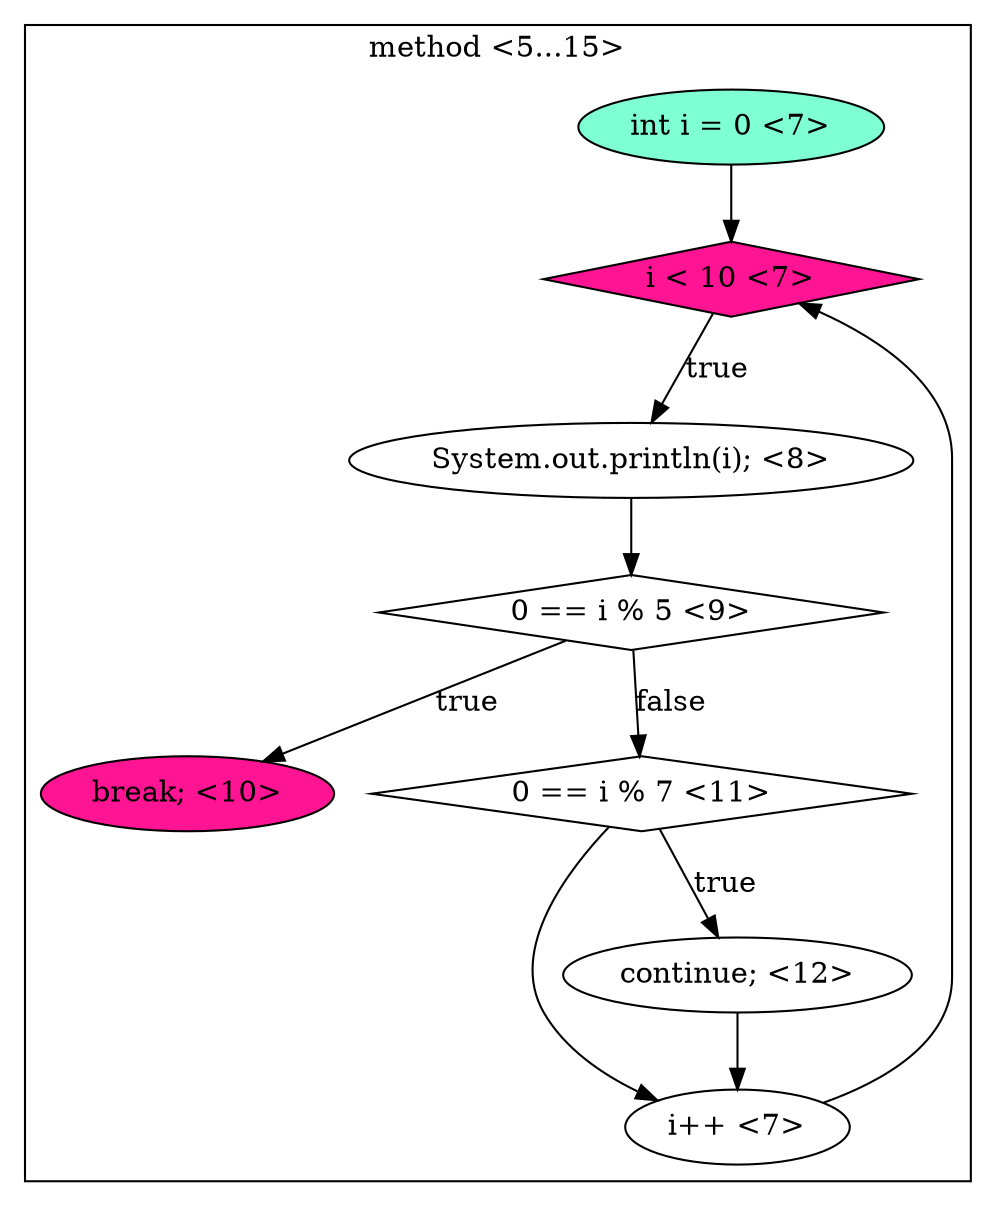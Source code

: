digraph CFG {
subgraph cluster0 {
label = "method <5...15>";
0.0 [style = filled, label = "int i = 0 <7>", fillcolor = aquamarine, shape = ellipse];
0.1 [style = filled, label = "i < 10 <7>", fillcolor = deeppink, shape = diamond];
0.2 [style = filled, label = "i++ <7>", fillcolor = white, shape = ellipse];
0.3 [style = filled, label = "System.out.println(i); <8>", fillcolor = white, shape = ellipse];
0.4 [style = filled, label = "0 == i % 5 <9>", fillcolor = white, shape = diamond];
0.5 [style = filled, label = "break; <10>", fillcolor = deeppink, shape = ellipse];
0.6 [style = filled, label = "0 == i % 7 <11>", fillcolor = white, shape = diamond];
0.7 [style = filled, label = "continue; <12>", fillcolor = white, shape = ellipse];
0.0 -> 0.1 [style = solid, label=""];
0.1 -> 0.3 [style = solid, label="true"];
0.2 -> 0.1 [style = solid, label=""];
0.3 -> 0.4 [style = solid, label=""];
0.4 -> 0.5 [style = solid, label="true"];
0.4 -> 0.6 [style = solid, label="false"];
0.6 -> 0.2 [style = solid, label=""];
0.6 -> 0.7 [style = solid, label="true"];
0.7 -> 0.2 [style = solid, label=""];
}
}